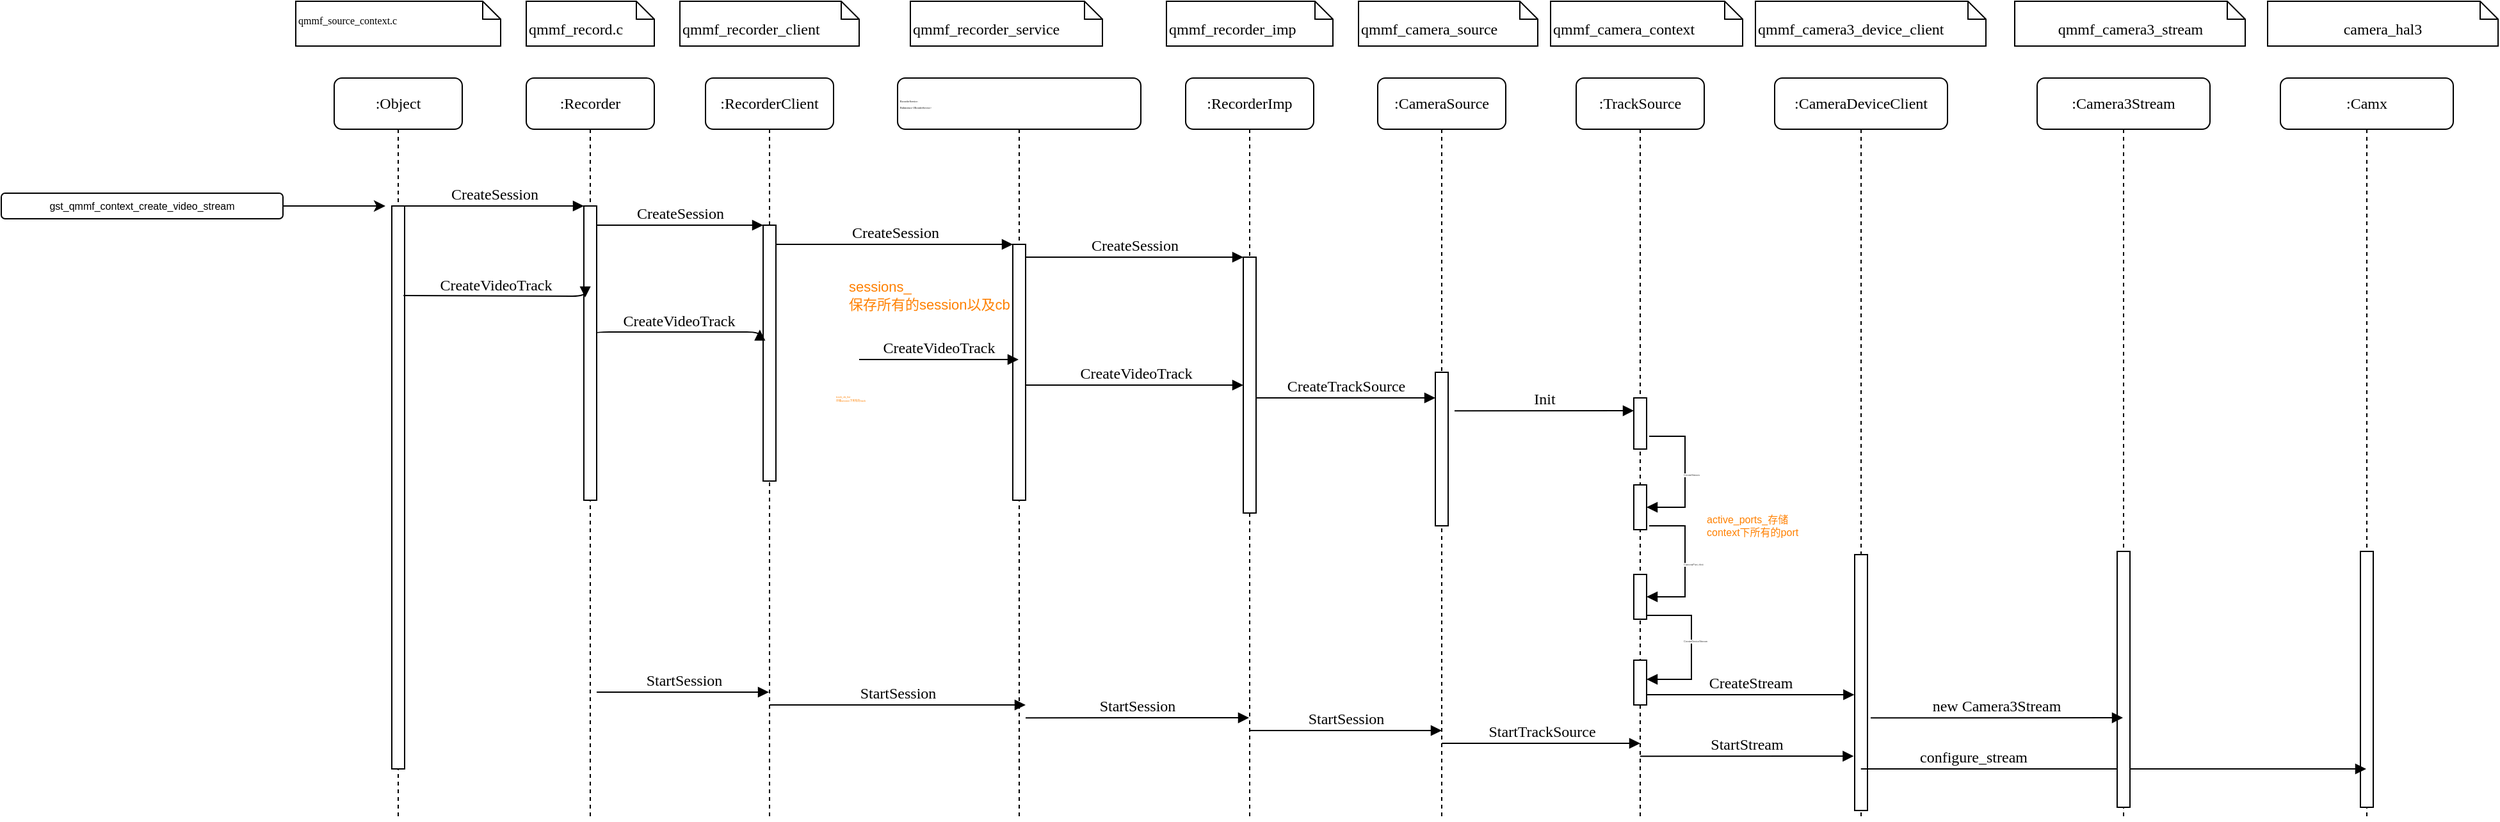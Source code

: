<mxfile version="20.8.23" type="github">
  <diagram name="Page-1" id="13e1069c-82ec-6db2-03f1-153e76fe0fe0">
    <mxGraphModel dx="2787" dy="981" grid="1" gridSize="10" guides="1" tooltips="1" connect="1" arrows="1" fold="1" page="1" pageScale="1" pageWidth="1100" pageHeight="850" background="none" math="0" shadow="0">
      <root>
        <mxCell id="0" />
        <mxCell id="1" parent="0" />
        <mxCell id="7baba1c4bc27f4b0-2" value=":Recorder" style="shape=umlLifeline;perimeter=lifelinePerimeter;whiteSpace=wrap;html=1;container=1;collapsible=0;recursiveResize=0;outlineConnect=0;rounded=1;shadow=0;comic=0;labelBackgroundColor=none;strokeWidth=1;fontFamily=Verdana;fontSize=12;align=center;" parent="1" vertex="1">
          <mxGeometry x="-30" y="90" width="100" height="580" as="geometry" />
        </mxCell>
        <mxCell id="7baba1c4bc27f4b0-10" value="" style="html=1;points=[];perimeter=orthogonalPerimeter;rounded=0;shadow=0;comic=0;labelBackgroundColor=none;strokeWidth=1;fontFamily=Verdana;fontSize=12;align=center;" parent="7baba1c4bc27f4b0-2" vertex="1">
          <mxGeometry x="45" y="100" width="10" height="230" as="geometry" />
        </mxCell>
        <mxCell id="vPmuzrURpGea25qz0iFI-35" value="StartSession" style="html=1;verticalAlign=bottom;endArrow=block;labelBackgroundColor=none;fontFamily=Verdana;fontSize=12;edgeStyle=elbowEdgeStyle;elbow=vertical;" parent="7baba1c4bc27f4b0-2" target="7baba1c4bc27f4b0-3" edge="1">
          <mxGeometry relative="1" as="geometry">
            <mxPoint x="55" y="480" as="sourcePoint" />
            <mxPoint as="offset" />
            <mxPoint x="185" y="480" as="targetPoint" />
          </mxGeometry>
        </mxCell>
        <mxCell id="7baba1c4bc27f4b0-3" value=":RecorderClient" style="shape=umlLifeline;perimeter=lifelinePerimeter;whiteSpace=wrap;html=1;container=1;collapsible=0;recursiveResize=0;outlineConnect=0;rounded=1;shadow=0;comic=0;labelBackgroundColor=none;strokeWidth=1;fontFamily=Verdana;fontSize=12;align=center;" parent="1" vertex="1">
          <mxGeometry x="110" y="90" width="100" height="580" as="geometry" />
        </mxCell>
        <mxCell id="7baba1c4bc27f4b0-13" value="" style="html=1;points=[];perimeter=orthogonalPerimeter;rounded=0;shadow=0;comic=0;labelBackgroundColor=none;strokeWidth=1;fontFamily=Verdana;fontSize=12;align=center;" parent="7baba1c4bc27f4b0-3" vertex="1">
          <mxGeometry x="45" y="115" width="10" height="200" as="geometry" />
        </mxCell>
        <mxCell id="vPmuzrURpGea25qz0iFI-13" value="CreateVideoTrack" style="html=1;verticalAlign=bottom;endArrow=block;labelBackgroundColor=none;fontFamily=Verdana;fontSize=12;edgeStyle=elbowEdgeStyle;elbow=vertical;exitX=0.914;exitY=0.159;exitDx=0;exitDy=0;exitPerimeter=0;entryX=-0.259;entryY=0.408;entryDx=0;entryDy=0;entryPerimeter=0;" parent="7baba1c4bc27f4b0-3" target="7baba1c4bc27f4b0-13" edge="1">
          <mxGeometry x="0.001" relative="1" as="geometry">
            <mxPoint x="-85" y="200" as="sourcePoint" />
            <mxPoint as="offset" />
            <mxPoint x="50" y="200" as="targetPoint" />
          </mxGeometry>
        </mxCell>
        <mxCell id="7baba1c4bc27f4b0-4" value="&lt;p style=&quot;font-size: 2px;&quot;&gt;RecorderService:&lt;/p&gt;&lt;p style=&quot;font-size: 2px;&quot;&gt;BnInterface&amp;lt;IRcoiderService&amp;gt;&lt;/p&gt;" style="shape=umlLifeline;perimeter=lifelinePerimeter;whiteSpace=wrap;html=1;container=1;collapsible=0;recursiveResize=0;outlineConnect=0;rounded=1;shadow=0;comic=0;labelBackgroundColor=none;strokeWidth=1;fontFamily=Verdana;fontSize=2;align=left;" parent="1" vertex="1">
          <mxGeometry x="260" y="90" width="190" height="580" as="geometry" />
        </mxCell>
        <mxCell id="iy7BLxSKBUo0kFP7QP4m-6" value="" style="html=1;points=[];perimeter=orthogonalPerimeter;rounded=0;shadow=0;comic=0;labelBackgroundColor=none;strokeWidth=1;fontFamily=Verdana;fontSize=12;align=center;" parent="7baba1c4bc27f4b0-4" vertex="1">
          <mxGeometry x="90" y="130" width="10" height="200" as="geometry" />
        </mxCell>
        <mxCell id="iy7BLxSKBUo0kFP7QP4m-10" value="CreateSession" style="html=1;verticalAlign=bottom;endArrow=block;labelBackgroundColor=none;fontFamily=Verdana;fontSize=12;edgeStyle=elbowEdgeStyle;elbow=vertical;entryX=0;entryY=0;entryDx=0;entryDy=0;entryPerimeter=0;" parent="7baba1c4bc27f4b0-4" target="iy7BLxSKBUo0kFP7QP4m-9" edge="1">
          <mxGeometry relative="1" as="geometry">
            <mxPoint x="100" y="140" as="sourcePoint" />
            <Array as="points" />
            <mxPoint x="285" y="140" as="targetPoint" />
            <mxPoint as="offset" />
          </mxGeometry>
        </mxCell>
        <mxCell id="vPmuzrURpGea25qz0iFI-14" value="CreateVideoTrack" style="html=1;verticalAlign=bottom;endArrow=block;labelBackgroundColor=none;fontFamily=Verdana;fontSize=12;edgeStyle=elbowEdgeStyle;elbow=vertical;" parent="7baba1c4bc27f4b0-4" target="7baba1c4bc27f4b0-4" edge="1">
          <mxGeometry x="-0.001" relative="1" as="geometry">
            <mxPoint x="-30" y="220" as="sourcePoint" />
            <mxPoint as="offset" />
            <mxPoint x="60" y="222" as="targetPoint" />
            <Array as="points">
              <mxPoint x="-20" y="220" />
            </Array>
          </mxGeometry>
        </mxCell>
        <mxCell id="vPmuzrURpGea25qz0iFI-33" value="StartSession" style="html=1;verticalAlign=bottom;endArrow=block;labelBackgroundColor=none;fontFamily=Verdana;fontSize=12;edgeStyle=elbowEdgeStyle;elbow=vertical;" parent="7baba1c4bc27f4b0-4" target="iy7BLxSKBUo0kFP7QP4m-8" edge="1">
          <mxGeometry x="-0.001" relative="1" as="geometry">
            <mxPoint x="100" y="500.1" as="sourcePoint" />
            <mxPoint as="offset" />
            <mxPoint x="250" y="500.1" as="targetPoint" />
          </mxGeometry>
        </mxCell>
        <mxCell id="vPmuzrURpGea25qz0iFI-34" value="StartSession" style="html=1;verticalAlign=bottom;endArrow=block;labelBackgroundColor=none;fontFamily=Verdana;fontSize=12;edgeStyle=elbowEdgeStyle;elbow=vertical;" parent="7baba1c4bc27f4b0-4" source="7baba1c4bc27f4b0-3" edge="1">
          <mxGeometry relative="1" as="geometry">
            <mxPoint x="-30" y="490" as="sourcePoint" />
            <mxPoint as="offset" />
            <mxPoint x="100" y="490" as="targetPoint" />
          </mxGeometry>
        </mxCell>
        <mxCell id="vPmuzrURpGea25qz0iFI-11" value="&lt;font style=&quot;font-size: 11px;&quot;&gt;sessions_&lt;br style=&quot;font-size: 11px;&quot;&gt;保存所有的session以及cb&lt;/font&gt;" style="text;html=1;align=left;verticalAlign=middle;resizable=0;points=[];autosize=1;strokeColor=none;fillColor=none;fontSize=6;fontStyle=0;fontColor=#FF8000;labelBackgroundColor=default;" parent="7baba1c4bc27f4b0-4" vertex="1">
          <mxGeometry x="-40" y="150" width="160" height="40" as="geometry" />
        </mxCell>
        <mxCell id="vPmuzrURpGea25qz0iFI-15" value="track_cb_list&lt;br&gt;存储session下所有的track" style="text;html=1;align=left;verticalAlign=middle;resizable=0;points=[];autosize=1;strokeColor=none;fillColor=none;fontSize=2;fontStyle=0;fontColor=#FF8000;" parent="7baba1c4bc27f4b0-4" vertex="1">
          <mxGeometry x="-50" y="230" width="160" height="40" as="geometry" />
        </mxCell>
        <mxCell id="7baba1c4bc27f4b0-8" value=":Object" style="shape=umlLifeline;perimeter=lifelinePerimeter;whiteSpace=wrap;html=1;container=1;collapsible=0;recursiveResize=0;outlineConnect=0;rounded=1;shadow=0;comic=0;labelBackgroundColor=none;strokeWidth=1;fontFamily=Verdana;fontSize=12;align=center;" parent="1" vertex="1">
          <mxGeometry x="-180" y="90" width="100" height="580" as="geometry" />
        </mxCell>
        <mxCell id="7baba1c4bc27f4b0-9" value="" style="html=1;points=[];perimeter=orthogonalPerimeter;rounded=0;shadow=0;comic=0;labelBackgroundColor=none;strokeWidth=1;fontFamily=Verdana;fontSize=12;align=center;" parent="7baba1c4bc27f4b0-8" vertex="1">
          <mxGeometry x="45" y="100" width="10" height="440" as="geometry" />
        </mxCell>
        <mxCell id="7baba1c4bc27f4b0-17" value="CreateSession" style="html=1;verticalAlign=bottom;endArrow=block;labelBackgroundColor=none;fontFamily=Verdana;fontSize=12;edgeStyle=elbowEdgeStyle;elbow=vertical;" parent="1" source="7baba1c4bc27f4b0-13" edge="1">
          <mxGeometry x="0.003" relative="1" as="geometry">
            <mxPoint x="510" y="220" as="sourcePoint" />
            <Array as="points" />
            <mxPoint x="350" y="220" as="targetPoint" />
            <mxPoint as="offset" />
          </mxGeometry>
        </mxCell>
        <mxCell id="7baba1c4bc27f4b0-11" value="CreateSession" style="html=1;verticalAlign=bottom;endArrow=block;entryX=0;entryY=0;labelBackgroundColor=none;fontFamily=Verdana;fontSize=12;edgeStyle=elbowEdgeStyle;elbow=vertical;" parent="1" source="7baba1c4bc27f4b0-9" target="7baba1c4bc27f4b0-10" edge="1">
          <mxGeometry relative="1" as="geometry">
            <mxPoint x="220" y="190" as="sourcePoint" />
            <mxPoint as="offset" />
          </mxGeometry>
        </mxCell>
        <mxCell id="7baba1c4bc27f4b0-14" value="CreateSession" style="html=1;verticalAlign=bottom;endArrow=block;entryX=0;entryY=0;labelBackgroundColor=none;fontFamily=Verdana;fontSize=12;edgeStyle=elbowEdgeStyle;elbow=vertical;" parent="1" source="7baba1c4bc27f4b0-10" target="7baba1c4bc27f4b0-13" edge="1">
          <mxGeometry relative="1" as="geometry">
            <mxPoint x="370" y="200" as="sourcePoint" />
            <mxPoint as="offset" />
          </mxGeometry>
        </mxCell>
        <mxCell id="7baba1c4bc27f4b0-40" value="&lt;br&gt;qmmf_source_context.c" style="shape=note;whiteSpace=wrap;html=1;size=14;verticalAlign=top;align=left;spacingTop=-6;rounded=0;shadow=0;comic=0;labelBackgroundColor=none;strokeWidth=1;fontFamily=Verdana;fontSize=8;" parent="1" vertex="1">
          <mxGeometry x="-210" y="30" width="160" height="35" as="geometry" />
        </mxCell>
        <mxCell id="7baba1c4bc27f4b0-41" value="&lt;br&gt;qmmf_record.c" style="shape=note;whiteSpace=wrap;html=1;size=14;verticalAlign=top;align=left;spacingTop=-6;rounded=0;shadow=0;comic=0;labelBackgroundColor=none;strokeWidth=1;fontFamily=Verdana;fontSize=12" parent="1" vertex="1">
          <mxGeometry x="-30" y="30" width="100" height="35" as="geometry" />
        </mxCell>
        <mxCell id="7baba1c4bc27f4b0-42" value="&lt;br&gt;qmmf_recorder_client" style="shape=note;whiteSpace=wrap;html=1;size=14;verticalAlign=top;align=left;spacingTop=-6;rounded=0;shadow=0;comic=0;labelBackgroundColor=none;strokeWidth=1;fontFamily=Verdana;fontSize=12" parent="1" vertex="1">
          <mxGeometry x="90" y="30" width="140" height="35" as="geometry" />
        </mxCell>
        <mxCell id="7baba1c4bc27f4b0-43" value="&lt;br&gt;qmmf_recorder_imp" style="shape=note;whiteSpace=wrap;html=1;size=14;verticalAlign=top;align=left;spacingTop=-6;rounded=0;shadow=0;comic=0;labelBackgroundColor=none;strokeWidth=1;fontFamily=Verdana;fontSize=12" parent="1" vertex="1">
          <mxGeometry x="470" y="30" width="130" height="35" as="geometry" />
        </mxCell>
        <mxCell id="iy7BLxSKBUo0kFP7QP4m-2" value="" style="edgeStyle=orthogonalEdgeStyle;rounded=0;orthogonalLoop=1;jettySize=auto;html=1;fontSize=8;" parent="1" source="iy7BLxSKBUo0kFP7QP4m-1" edge="1">
          <mxGeometry relative="1" as="geometry">
            <mxPoint x="-140" y="190" as="targetPoint" />
          </mxGeometry>
        </mxCell>
        <mxCell id="iy7BLxSKBUo0kFP7QP4m-1" value="&lt;font style=&quot;font-size: 8px;&quot;&gt;gst_qmmf_context_create_video_stream&lt;/font&gt;" style="rounded=1;whiteSpace=wrap;html=1;fontSize=5;" parent="1" vertex="1">
          <mxGeometry x="-440" y="180" width="220" height="20" as="geometry" />
        </mxCell>
        <mxCell id="iy7BLxSKBUo0kFP7QP4m-7" value="&lt;br&gt;qmmf_recorder_service" style="shape=note;whiteSpace=wrap;html=1;size=14;verticalAlign=top;align=left;spacingTop=-6;rounded=0;shadow=0;comic=0;labelBackgroundColor=none;strokeWidth=1;fontFamily=Verdana;fontSize=12" parent="1" vertex="1">
          <mxGeometry x="270" y="30" width="150" height="35" as="geometry" />
        </mxCell>
        <mxCell id="iy7BLxSKBUo0kFP7QP4m-8" value=":RecorderImp" style="shape=umlLifeline;perimeter=lifelinePerimeter;whiteSpace=wrap;html=1;container=1;collapsible=0;recursiveResize=0;outlineConnect=0;rounded=1;shadow=0;comic=0;labelBackgroundColor=none;strokeWidth=1;fontFamily=Verdana;fontSize=12;align=center;" parent="1" vertex="1">
          <mxGeometry x="485" y="90" width="100" height="580" as="geometry" />
        </mxCell>
        <mxCell id="iy7BLxSKBUo0kFP7QP4m-9" value="" style="html=1;points=[];perimeter=orthogonalPerimeter;rounded=0;shadow=0;comic=0;labelBackgroundColor=none;strokeWidth=1;fontFamily=Verdana;fontSize=12;align=center;" parent="iy7BLxSKBUo0kFP7QP4m-8" vertex="1">
          <mxGeometry x="45" y="140" width="10" height="200" as="geometry" />
        </mxCell>
        <mxCell id="vPmuzrURpGea25qz0iFI-16" value="CreateVideoTrack" style="html=1;verticalAlign=bottom;endArrow=block;labelBackgroundColor=none;fontFamily=Verdana;fontSize=12;edgeStyle=elbowEdgeStyle;elbow=vertical;" parent="iy7BLxSKBUo0kFP7QP4m-8" edge="1">
          <mxGeometry x="0.002" relative="1" as="geometry">
            <mxPoint x="-125" y="240" as="sourcePoint" />
            <mxPoint as="offset" />
            <mxPoint x="45" y="239.67" as="targetPoint" />
          </mxGeometry>
        </mxCell>
        <mxCell id="vPmuzrURpGea25qz0iFI-32" value="StartSession" style="html=1;verticalAlign=bottom;endArrow=block;labelBackgroundColor=none;fontFamily=Verdana;fontSize=12;edgeStyle=elbowEdgeStyle;elbow=vertical;" parent="iy7BLxSKBUo0kFP7QP4m-8" source="iy7BLxSKBUo0kFP7QP4m-8" edge="1">
          <mxGeometry x="-0.001" relative="1" as="geometry">
            <mxPoint x="55" y="510" as="sourcePoint" />
            <mxPoint as="offset" />
            <mxPoint x="200" y="510" as="targetPoint" />
          </mxGeometry>
        </mxCell>
        <mxCell id="iy7BLxSKBUo0kFP7QP4m-14" value="&lt;br&gt;qmmf_camera_source" style="shape=note;whiteSpace=wrap;html=1;size=14;verticalAlign=top;align=left;spacingTop=-6;rounded=0;shadow=0;comic=0;labelBackgroundColor=none;strokeWidth=1;fontFamily=Verdana;fontSize=12" parent="1" vertex="1">
          <mxGeometry x="620" y="30" width="140" height="35" as="geometry" />
        </mxCell>
        <mxCell id="iy7BLxSKBUo0kFP7QP4m-15" value=":CameraSource" style="shape=umlLifeline;perimeter=lifelinePerimeter;whiteSpace=wrap;html=1;container=1;collapsible=0;recursiveResize=0;outlineConnect=0;rounded=1;shadow=0;comic=0;labelBackgroundColor=none;strokeWidth=1;fontFamily=Verdana;fontSize=12;align=center;" parent="1" vertex="1">
          <mxGeometry x="635" y="90" width="100" height="580" as="geometry" />
        </mxCell>
        <mxCell id="iy7BLxSKBUo0kFP7QP4m-16" value="" style="html=1;points=[];perimeter=orthogonalPerimeter;rounded=0;shadow=0;comic=0;labelBackgroundColor=none;strokeWidth=1;fontFamily=Verdana;fontSize=12;align=center;" parent="iy7BLxSKBUo0kFP7QP4m-15" vertex="1">
          <mxGeometry x="45" y="230" width="10" height="120" as="geometry" />
        </mxCell>
        <mxCell id="vPmuzrURpGea25qz0iFI-17" value="CreateTrackSource" style="html=1;verticalAlign=bottom;endArrow=block;labelBackgroundColor=none;fontFamily=Verdana;fontSize=12;edgeStyle=elbowEdgeStyle;elbow=vertical;" parent="iy7BLxSKBUo0kFP7QP4m-15" edge="1">
          <mxGeometry x="0.002" relative="1" as="geometry">
            <mxPoint x="-95" y="250" as="sourcePoint" />
            <mxPoint as="offset" />
            <mxPoint x="45" y="250" as="targetPoint" />
          </mxGeometry>
        </mxCell>
        <mxCell id="iy7BLxSKBUo0kFP7QP4m-19" value="&lt;br&gt;qmmf_camera_context" style="shape=note;whiteSpace=wrap;html=1;size=14;verticalAlign=top;align=left;spacingTop=-6;rounded=0;shadow=0;comic=0;labelBackgroundColor=none;strokeWidth=1;fontFamily=Verdana;fontSize=12" parent="1" vertex="1">
          <mxGeometry x="770" y="30" width="150" height="35" as="geometry" />
        </mxCell>
        <mxCell id="iy7BLxSKBUo0kFP7QP4m-20" value=":TrackSource" style="shape=umlLifeline;perimeter=lifelinePerimeter;whiteSpace=wrap;html=1;container=1;collapsible=0;recursiveResize=0;outlineConnect=0;rounded=1;shadow=0;comic=0;labelBackgroundColor=none;strokeWidth=1;fontFamily=Verdana;fontSize=12;align=center;" parent="1" vertex="1">
          <mxGeometry x="790" y="90" width="100" height="580" as="geometry" />
        </mxCell>
        <mxCell id="iy7BLxSKBUo0kFP7QP4m-21" value="" style="html=1;points=[];perimeter=orthogonalPerimeter;rounded=0;shadow=0;comic=0;labelBackgroundColor=none;strokeWidth=1;fontFamily=Verdana;fontSize=12;align=center;" parent="iy7BLxSKBUo0kFP7QP4m-20" vertex="1">
          <mxGeometry x="45" y="250" width="10" height="40" as="geometry" />
        </mxCell>
        <mxCell id="vPmuzrURpGea25qz0iFI-18" value="Init" style="html=1;verticalAlign=bottom;endArrow=block;labelBackgroundColor=none;fontFamily=Verdana;fontSize=12;edgeStyle=elbowEdgeStyle;elbow=vertical;" parent="iy7BLxSKBUo0kFP7QP4m-20" edge="1">
          <mxGeometry x="-0.001" relative="1" as="geometry">
            <mxPoint x="-95" y="260.1" as="sourcePoint" />
            <mxPoint as="offset" />
            <mxPoint x="45" y="260.1" as="targetPoint" />
          </mxGeometry>
        </mxCell>
        <mxCell id="vPmuzrURpGea25qz0iFI-19" value="" style="html=1;points=[];perimeter=orthogonalPerimeter;outlineConnect=0;targetShapes=umlLifeline;portConstraint=eastwest;newEdgeStyle={&quot;edgeStyle&quot;:&quot;elbowEdgeStyle&quot;,&quot;elbow&quot;:&quot;vertical&quot;,&quot;curved&quot;:0,&quot;rounded&quot;:0};fontSize=2;fontColor=#FF8000;" parent="iy7BLxSKBUo0kFP7QP4m-20" vertex="1">
          <mxGeometry x="45" y="318" width="10" height="35" as="geometry" />
        </mxCell>
        <mxCell id="vPmuzrURpGea25qz0iFI-20" value="CreateStream" style="html=1;align=left;spacingLeft=2;endArrow=block;rounded=0;edgeStyle=orthogonalEdgeStyle;curved=0;rounded=0;fontSize=2;fontColor=#333333;" parent="iy7BLxSKBUo0kFP7QP4m-20" target="vPmuzrURpGea25qz0iFI-19" edge="1">
          <mxGeometry x="0.047" y="-5" relative="1" as="geometry">
            <mxPoint x="60" y="280" as="sourcePoint" />
            <Array as="points">
              <mxPoint x="57" y="280" />
              <mxPoint x="85" y="280" />
              <mxPoint x="85" y="335" />
            </Array>
            <mxPoint as="offset" />
          </mxGeometry>
        </mxCell>
        <mxCell id="vPmuzrURpGea25qz0iFI-22" value="" style="html=1;points=[];perimeter=orthogonalPerimeter;outlineConnect=0;targetShapes=umlLifeline;portConstraint=eastwest;newEdgeStyle={&quot;edgeStyle&quot;:&quot;elbowEdgeStyle&quot;,&quot;elbow&quot;:&quot;vertical&quot;,&quot;curved&quot;:0,&quot;rounded&quot;:0};fontSize=2;fontColor=#FF8000;" parent="iy7BLxSKBUo0kFP7QP4m-20" vertex="1">
          <mxGeometry x="45" y="388" width="10" height="35" as="geometry" />
        </mxCell>
        <mxCell id="vPmuzrURpGea25qz0iFI-23" value="CameraPort-&amp;gt;Init" style="html=1;align=left;spacingLeft=2;endArrow=block;rounded=0;edgeStyle=orthogonalEdgeStyle;curved=0;rounded=0;fontSize=2;fontColor=#333333;" parent="iy7BLxSKBUo0kFP7QP4m-20" target="vPmuzrURpGea25qz0iFI-22" edge="1">
          <mxGeometry x="0.042" y="-5" relative="1" as="geometry">
            <mxPoint x="60" y="350" as="sourcePoint" />
            <Array as="points">
              <mxPoint x="57" y="350" />
              <mxPoint x="85" y="350" />
              <mxPoint x="85" y="405" />
            </Array>
            <mxPoint as="offset" />
          </mxGeometry>
        </mxCell>
        <mxCell id="vPmuzrURpGea25qz0iFI-27" value="" style="html=1;points=[];perimeter=orthogonalPerimeter;outlineConnect=0;targetShapes=umlLifeline;portConstraint=eastwest;newEdgeStyle={&quot;edgeStyle&quot;:&quot;elbowEdgeStyle&quot;,&quot;elbow&quot;:&quot;vertical&quot;,&quot;curved&quot;:0,&quot;rounded&quot;:0};fontSize=2;fontColor=#FF8000;" parent="iy7BLxSKBUo0kFP7QP4m-20" vertex="1">
          <mxGeometry x="45" y="455.01" width="10" height="35" as="geometry" />
        </mxCell>
        <mxCell id="vPmuzrURpGea25qz0iFI-26" value="CreateDeviceStream" style="html=1;align=left;spacingLeft=2;endArrow=block;rounded=0;edgeStyle=orthogonalEdgeStyle;curved=0;rounded=0;fontSize=2;fontColor=#333333;" parent="iy7BLxSKBUo0kFP7QP4m-20" source="vPmuzrURpGea25qz0iFI-22" target="vPmuzrURpGea25qz0iFI-27" edge="1">
          <mxGeometry x="-0.083" y="-10" relative="1" as="geometry">
            <mxPoint x="80" y="450.01" as="sourcePoint" />
            <Array as="points">
              <mxPoint x="90" y="420" />
              <mxPoint x="90" y="470" />
            </Array>
            <mxPoint as="offset" />
          </mxGeometry>
        </mxCell>
        <mxCell id="iy7BLxSKBUo0kFP7QP4m-27" value="&lt;br&gt;qmmf_camera3_device_client" style="shape=note;whiteSpace=wrap;html=1;size=14;verticalAlign=top;align=left;spacingTop=-6;rounded=0;shadow=0;comic=0;labelBackgroundColor=none;strokeWidth=1;fontFamily=Verdana;fontSize=12" parent="1" vertex="1">
          <mxGeometry x="930" y="30" width="180" height="35" as="geometry" />
        </mxCell>
        <mxCell id="iy7BLxSKBUo0kFP7QP4m-28" value=":CameraDeviceClient" style="shape=umlLifeline;perimeter=lifelinePerimeter;whiteSpace=wrap;html=1;container=1;collapsible=0;recursiveResize=0;outlineConnect=0;rounded=1;shadow=0;comic=0;labelBackgroundColor=none;strokeWidth=1;fontFamily=Verdana;fontSize=12;align=center;" parent="1" vertex="1">
          <mxGeometry x="945" y="90" width="135" height="580" as="geometry" />
        </mxCell>
        <mxCell id="iy7BLxSKBUo0kFP7QP4m-29" value="" style="html=1;points=[];perimeter=orthogonalPerimeter;rounded=0;shadow=0;comic=0;labelBackgroundColor=none;strokeWidth=1;fontFamily=Verdana;fontSize=12;align=center;" parent="iy7BLxSKBUo0kFP7QP4m-28" vertex="1">
          <mxGeometry x="62.5" y="372.51" width="10" height="200" as="geometry" />
        </mxCell>
        <mxCell id="iy7BLxSKBUo0kFP7QP4m-31" value="&lt;br&gt;camera_hal3" style="shape=note;whiteSpace=wrap;html=1;size=14;verticalAlign=top;align=center;spacingTop=-6;rounded=0;shadow=0;comic=0;labelBackgroundColor=none;strokeWidth=1;fontFamily=Verdana;fontSize=12" parent="1" vertex="1">
          <mxGeometry x="1330" y="30" width="180" height="35" as="geometry" />
        </mxCell>
        <mxCell id="iy7BLxSKBUo0kFP7QP4m-32" value=":Camx" style="shape=umlLifeline;perimeter=lifelinePerimeter;whiteSpace=wrap;html=1;container=1;collapsible=0;recursiveResize=0;outlineConnect=0;rounded=1;shadow=0;comic=0;labelBackgroundColor=none;strokeWidth=1;fontFamily=Verdana;fontSize=12;align=center;" parent="1" vertex="1">
          <mxGeometry x="1340" y="90" width="135" height="580" as="geometry" />
        </mxCell>
        <mxCell id="iy7BLxSKBUo0kFP7QP4m-33" value="" style="html=1;points=[];perimeter=orthogonalPerimeter;rounded=0;shadow=0;comic=0;labelBackgroundColor=none;strokeWidth=1;fontFamily=Verdana;fontSize=12;align=center;" parent="iy7BLxSKBUo0kFP7QP4m-32" vertex="1">
          <mxGeometry x="62.5" y="370" width="10" height="200" as="geometry" />
        </mxCell>
        <mxCell id="vPmuzrURpGea25qz0iFI-30" value="configure_stream" style="html=1;verticalAlign=bottom;endArrow=block;labelBackgroundColor=none;fontFamily=Verdana;fontSize=12;edgeStyle=elbowEdgeStyle;elbow=vertical;arcSize=11;" parent="iy7BLxSKBUo0kFP7QP4m-32" target="iy7BLxSKBUo0kFP7QP4m-32" edge="1">
          <mxGeometry x="-0.128" relative="1" as="geometry">
            <mxPoint x="-182.5" y="540" as="sourcePoint" />
            <mxPoint as="offset" />
            <mxPoint x="42" y="540.1" as="targetPoint" />
            <Array as="points">
              <mxPoint x="-330" y="540" />
            </Array>
          </mxGeometry>
        </mxCell>
        <mxCell id="vPmuzrURpGea25qz0iFI-12" value="CreateVideoTrack" style="html=1;verticalAlign=bottom;endArrow=block;labelBackgroundColor=none;fontFamily=Verdana;fontSize=12;edgeStyle=elbowEdgeStyle;elbow=vertical;exitX=0.914;exitY=0.159;exitDx=0;exitDy=0;exitPerimeter=0;entryX=0.105;entryY=0.311;entryDx=0;entryDy=0;entryPerimeter=0;" parent="1" source="7baba1c4bc27f4b0-9" target="7baba1c4bc27f4b0-10" edge="1">
          <mxGeometry x="0.004" relative="1" as="geometry">
            <mxPoint x="-120" y="260" as="sourcePoint" />
            <mxPoint as="offset" />
            <mxPoint x="10" y="260" as="targetPoint" />
          </mxGeometry>
        </mxCell>
        <mxCell id="vPmuzrURpGea25qz0iFI-24" value="active_ports_存储&lt;br&gt;context下所有的port" style="text;html=1;align=left;verticalAlign=middle;resizable=0;points=[];autosize=1;strokeColor=none;fillColor=none;fontSize=8;fontStyle=0;fontColor=#FF8000;" parent="1" vertex="1">
          <mxGeometry x="890" y="420" width="130" height="40" as="geometry" />
        </mxCell>
        <mxCell id="vPmuzrURpGea25qz0iFI-28" value="CreateStream" style="html=1;verticalAlign=bottom;endArrow=block;labelBackgroundColor=none;fontFamily=Verdana;fontSize=12;edgeStyle=elbowEdgeStyle;elbow=vertical;entryX=-0.031;entryY=0.547;entryDx=0;entryDy=0;entryPerimeter=0;" parent="1" source="vPmuzrURpGea25qz0iFI-27" target="iy7BLxSKBUo0kFP7QP4m-29" edge="1">
          <mxGeometry x="-0.001" relative="1" as="geometry">
            <mxPoint x="850" y="570" as="sourcePoint" />
            <mxPoint as="offset" />
            <mxPoint x="980" y="570" as="targetPoint" />
          </mxGeometry>
        </mxCell>
        <mxCell id="vPmuzrURpGea25qz0iFI-29" value="StartStream" style="html=1;verticalAlign=bottom;endArrow=block;labelBackgroundColor=none;fontFamily=Verdana;fontSize=12;edgeStyle=elbowEdgeStyle;elbow=vertical;entryX=-0.079;entryY=0.785;entryDx=0;entryDy=0;entryPerimeter=0;" parent="1" target="iy7BLxSKBUo0kFP7QP4m-29" edge="1">
          <mxGeometry x="-0.001" relative="1" as="geometry">
            <mxPoint x="840" y="620.14" as="sourcePoint" />
            <mxPoint as="offset" />
            <mxPoint x="1002" y="620.14" as="targetPoint" />
          </mxGeometry>
        </mxCell>
        <mxCell id="vPmuzrURpGea25qz0iFI-31" value="StartTrackSource" style="html=1;verticalAlign=bottom;endArrow=block;labelBackgroundColor=none;fontFamily=Verdana;fontSize=12;edgeStyle=elbowEdgeStyle;elbow=vertical;" parent="1" source="iy7BLxSKBUo0kFP7QP4m-15" edge="1">
          <mxGeometry x="-0.001" relative="1" as="geometry">
            <mxPoint x="690" y="610" as="sourcePoint" />
            <mxPoint as="offset" />
            <mxPoint x="840" y="610" as="targetPoint" />
          </mxGeometry>
        </mxCell>
        <mxCell id="DWx7xFFS-mEJEb5wYzU3-1" value="&lt;br style=&quot;border-color: var(--border-color); text-align: left;&quot;&gt;qmmf_camera3_stream" style="shape=note;whiteSpace=wrap;html=1;size=14;verticalAlign=top;align=center;spacingTop=-6;rounded=0;shadow=0;comic=0;labelBackgroundColor=none;strokeWidth=1;fontFamily=Verdana;fontSize=12" vertex="1" parent="1">
          <mxGeometry x="1132.5" y="30" width="180" height="35" as="geometry" />
        </mxCell>
        <mxCell id="DWx7xFFS-mEJEb5wYzU3-3" value=":Camera3Stream" style="shape=umlLifeline;perimeter=lifelinePerimeter;whiteSpace=wrap;html=1;container=1;collapsible=0;recursiveResize=0;outlineConnect=0;rounded=1;shadow=0;comic=0;labelBackgroundColor=none;strokeWidth=1;fontFamily=Verdana;fontSize=12;align=center;" vertex="1" parent="1">
          <mxGeometry x="1150" y="90" width="135" height="580" as="geometry" />
        </mxCell>
        <mxCell id="DWx7xFFS-mEJEb5wYzU3-4" value="" style="html=1;points=[];perimeter=orthogonalPerimeter;rounded=0;shadow=0;comic=0;labelBackgroundColor=none;strokeWidth=1;fontFamily=Verdana;fontSize=12;align=center;" vertex="1" parent="DWx7xFFS-mEJEb5wYzU3-3">
          <mxGeometry x="62.5" y="370" width="10" height="200" as="geometry" />
        </mxCell>
        <mxCell id="DWx7xFFS-mEJEb5wYzU3-6" value="new Camera3Stream" style="html=1;verticalAlign=bottom;endArrow=block;labelBackgroundColor=none;fontFamily=Verdana;fontSize=12;edgeStyle=elbowEdgeStyle;elbow=vertical;" edge="1" parent="1" target="DWx7xFFS-mEJEb5wYzU3-3">
          <mxGeometry x="-0.001" relative="1" as="geometry">
            <mxPoint x="1020" y="590.14" as="sourcePoint" />
            <mxPoint as="offset" />
            <mxPoint x="1182" y="590.14" as="targetPoint" />
          </mxGeometry>
        </mxCell>
      </root>
    </mxGraphModel>
  </diagram>
</mxfile>
